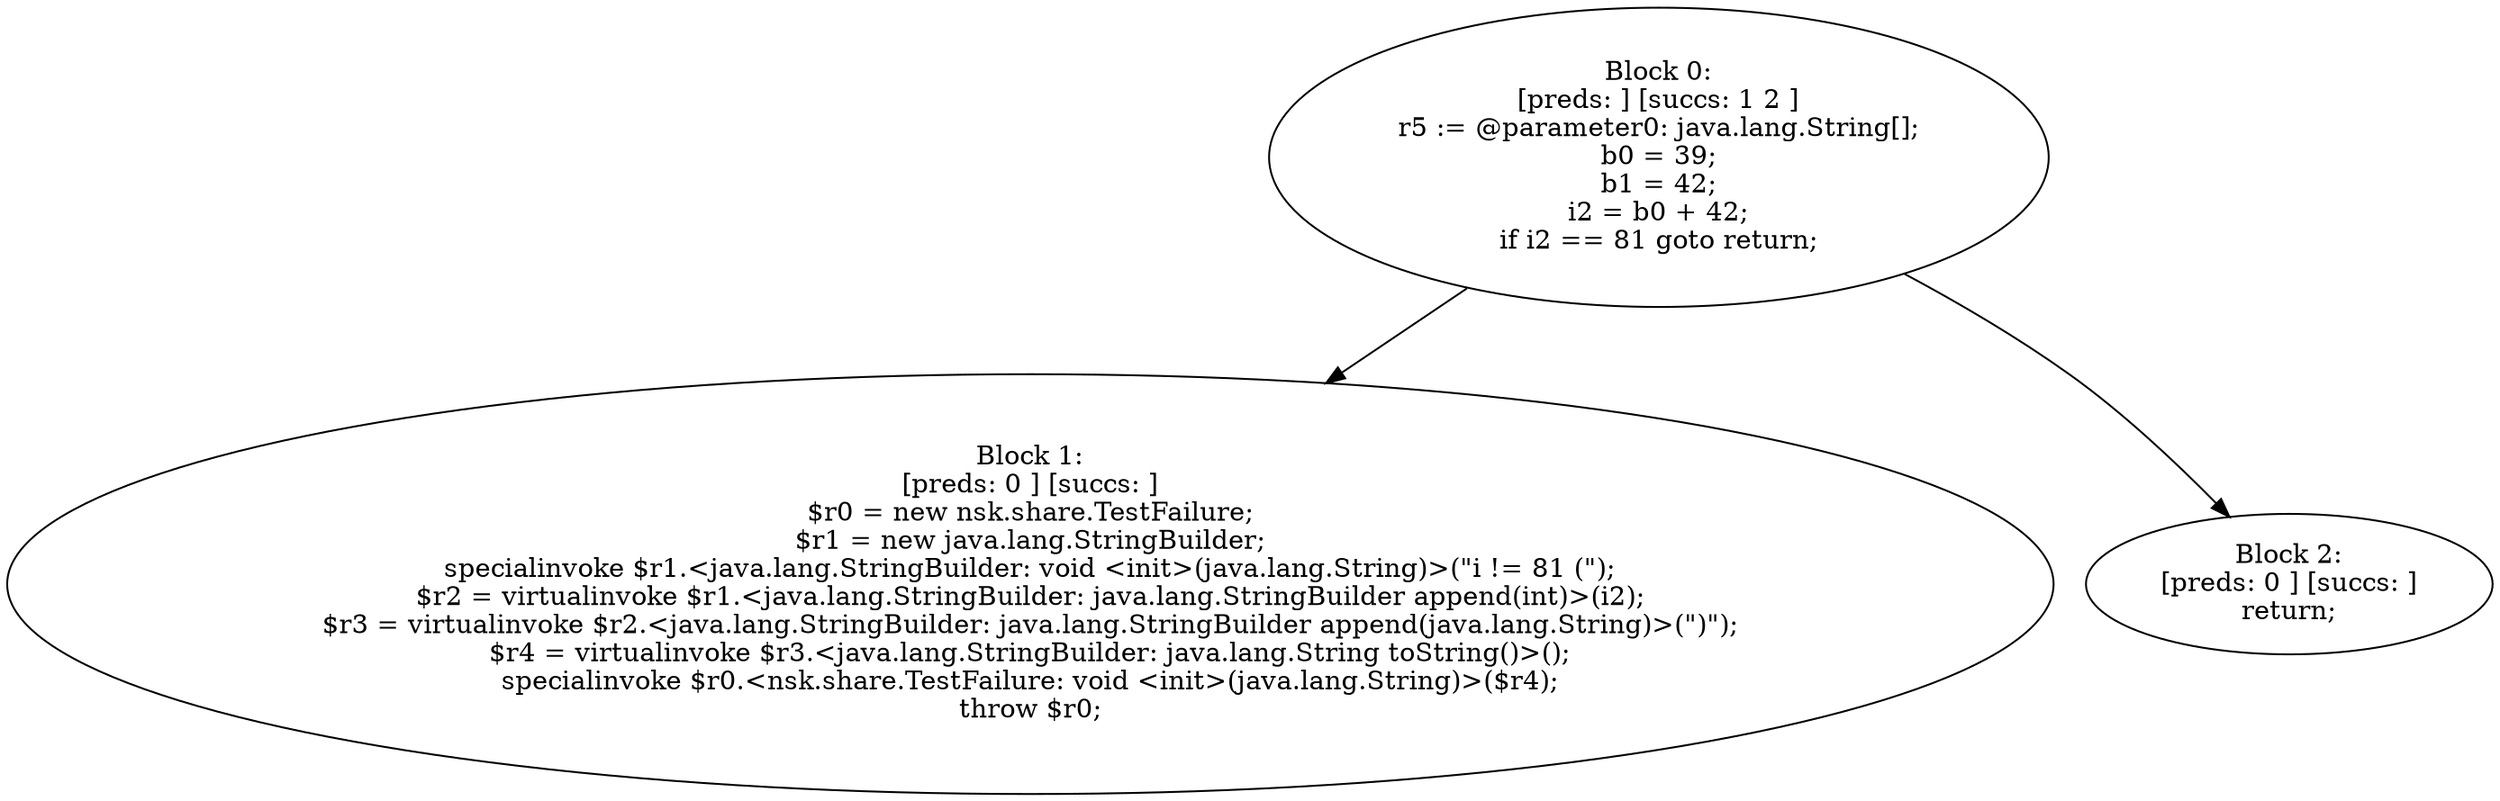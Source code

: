 digraph "unitGraph" {
    "Block 0:
[preds: ] [succs: 1 2 ]
r5 := @parameter0: java.lang.String[];
b0 = 39;
b1 = 42;
i2 = b0 + 42;
if i2 == 81 goto return;
"
    "Block 1:
[preds: 0 ] [succs: ]
$r0 = new nsk.share.TestFailure;
$r1 = new java.lang.StringBuilder;
specialinvoke $r1.<java.lang.StringBuilder: void <init>(java.lang.String)>(\"i != 81 (\");
$r2 = virtualinvoke $r1.<java.lang.StringBuilder: java.lang.StringBuilder append(int)>(i2);
$r3 = virtualinvoke $r2.<java.lang.StringBuilder: java.lang.StringBuilder append(java.lang.String)>(\")\");
$r4 = virtualinvoke $r3.<java.lang.StringBuilder: java.lang.String toString()>();
specialinvoke $r0.<nsk.share.TestFailure: void <init>(java.lang.String)>($r4);
throw $r0;
"
    "Block 2:
[preds: 0 ] [succs: ]
return;
"
    "Block 0:
[preds: ] [succs: 1 2 ]
r5 := @parameter0: java.lang.String[];
b0 = 39;
b1 = 42;
i2 = b0 + 42;
if i2 == 81 goto return;
"->"Block 1:
[preds: 0 ] [succs: ]
$r0 = new nsk.share.TestFailure;
$r1 = new java.lang.StringBuilder;
specialinvoke $r1.<java.lang.StringBuilder: void <init>(java.lang.String)>(\"i != 81 (\");
$r2 = virtualinvoke $r1.<java.lang.StringBuilder: java.lang.StringBuilder append(int)>(i2);
$r3 = virtualinvoke $r2.<java.lang.StringBuilder: java.lang.StringBuilder append(java.lang.String)>(\")\");
$r4 = virtualinvoke $r3.<java.lang.StringBuilder: java.lang.String toString()>();
specialinvoke $r0.<nsk.share.TestFailure: void <init>(java.lang.String)>($r4);
throw $r0;
";
    "Block 0:
[preds: ] [succs: 1 2 ]
r5 := @parameter0: java.lang.String[];
b0 = 39;
b1 = 42;
i2 = b0 + 42;
if i2 == 81 goto return;
"->"Block 2:
[preds: 0 ] [succs: ]
return;
";
}

